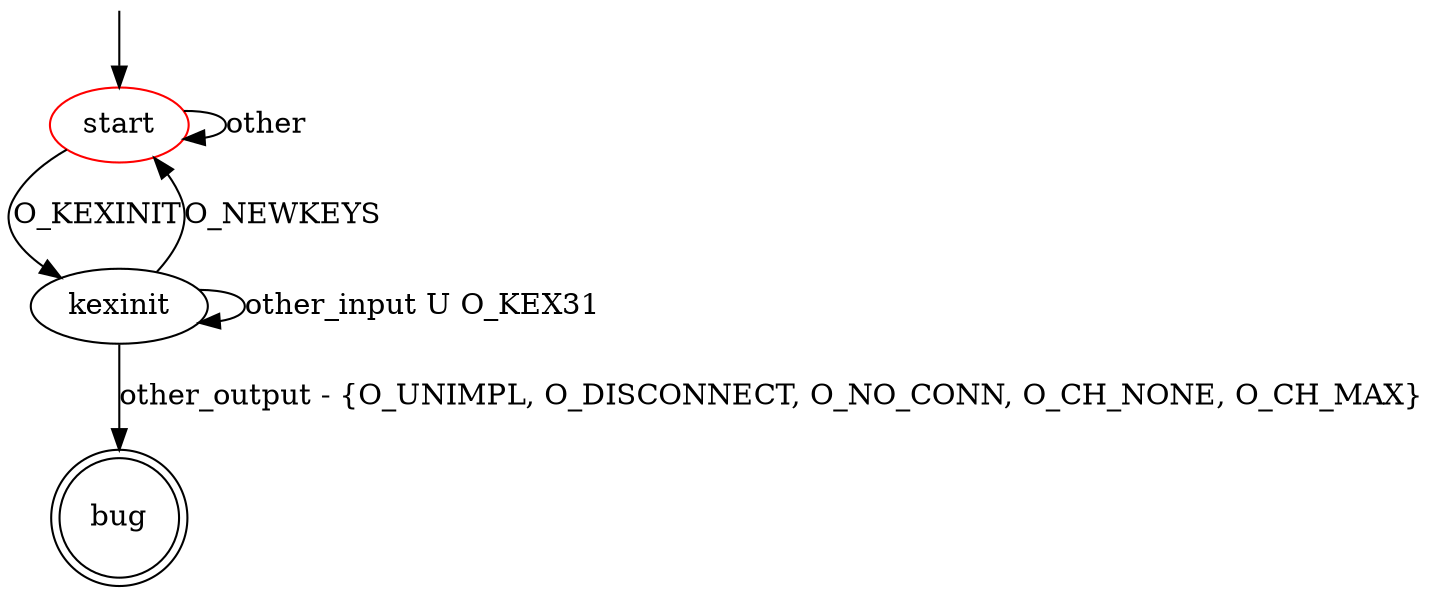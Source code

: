 digraph G {
label=""
start [color="red"]
bug [shape="doublecircle"]

start -> kexinit [label="O_KEXINIT"]
start -> start [label="other"]
kexinit -> bug [label="other_output - {O_UNIMPL, O_DISCONNECT, O_NO_CONN, O_CH_NONE, O_CH_MAX}"]
kexinit -> start [label="O_NEWKEYS"]
kexinit -> kexinit [label="other_input U O_KEX31"]

__start0 [label="" shape="none" width="0" height="0"];
__start0 -> start;
}
